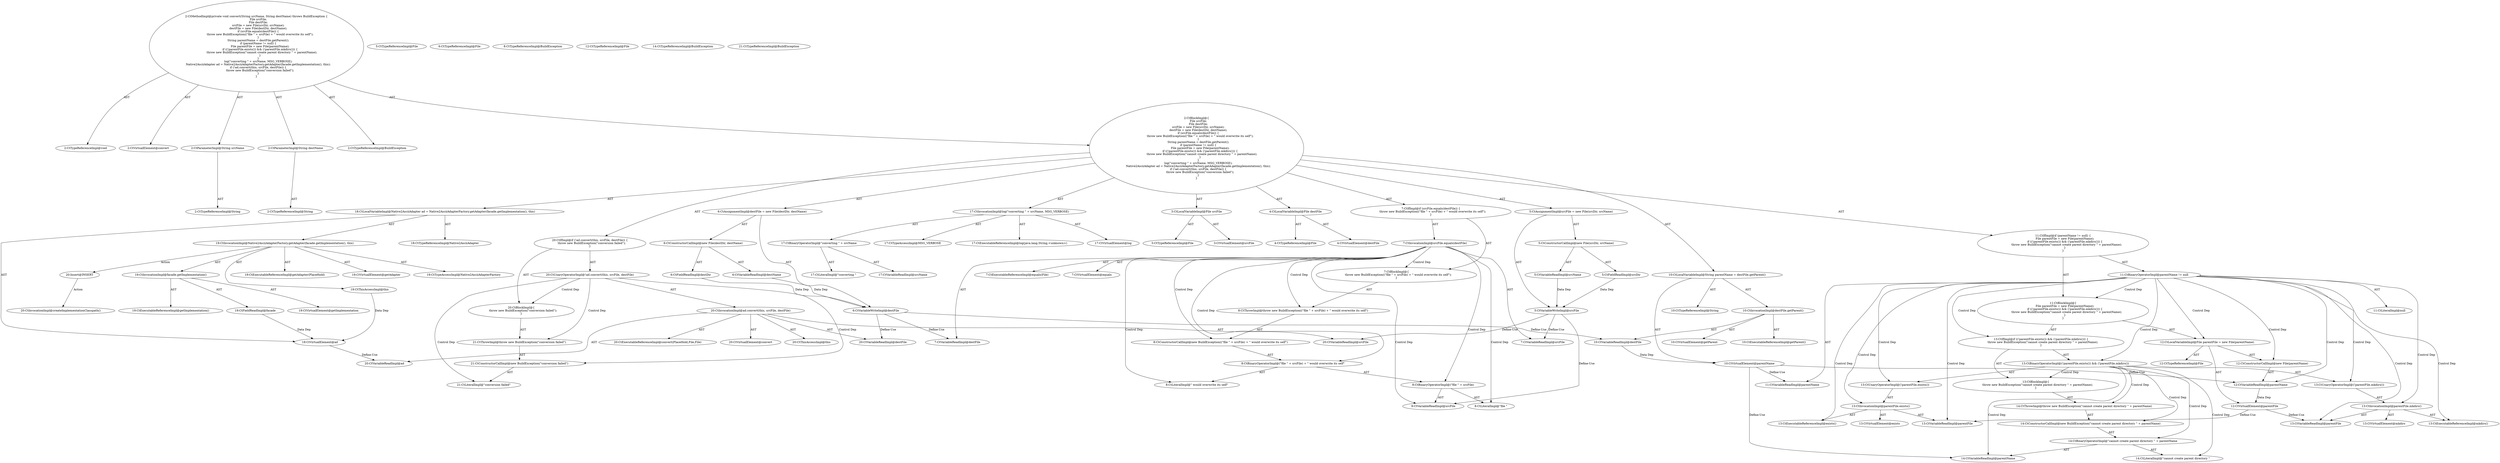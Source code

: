 digraph "convert#?,String,String" {
0 [label="2:CtTypeReferenceImpl@void" shape=ellipse]
1 [label="2:CtVirtualElement@convert" shape=ellipse]
2 [label="2:CtParameterImpl@String srcName" shape=ellipse]
3 [label="2:CtTypeReferenceImpl@String" shape=ellipse]
4 [label="2:CtParameterImpl@String destName" shape=ellipse]
5 [label="2:CtTypeReferenceImpl@String" shape=ellipse]
6 [label="2:CtTypeReferenceImpl@BuildException" shape=ellipse]
7 [label="3:CtTypeReferenceImpl@File" shape=ellipse]
8 [label="3:CtVirtualElement@srcFile" shape=ellipse]
9 [label="3:CtLocalVariableImpl@File srcFile" shape=ellipse]
10 [label="4:CtTypeReferenceImpl@File" shape=ellipse]
11 [label="4:CtVirtualElement@destFile" shape=ellipse]
12 [label="4:CtLocalVariableImpl@File destFile" shape=ellipse]
13 [label="5:CtVariableWriteImpl@srcFile" shape=ellipse]
14 [label="5:CtTypeReferenceImpl@File" shape=ellipse]
15 [label="5:CtFieldReadImpl@srcDir" shape=ellipse]
16 [label="5:CtVariableReadImpl@srcName" shape=ellipse]
17 [label="5:CtConstructorCallImpl@new File(srcDir, srcName)" shape=ellipse]
18 [label="5:CtAssignmentImpl@srcFile = new File(srcDir, srcName)" shape=ellipse]
19 [label="6:CtVariableWriteImpl@destFile" shape=ellipse]
20 [label="6:CtTypeReferenceImpl@File" shape=ellipse]
21 [label="6:CtFieldReadImpl@destDir" shape=ellipse]
22 [label="6:CtVariableReadImpl@destName" shape=ellipse]
23 [label="6:CtConstructorCallImpl@new File(destDir, destName)" shape=ellipse]
24 [label="6:CtAssignmentImpl@destFile = new File(destDir, destName)" shape=ellipse]
25 [label="7:CtExecutableReferenceImpl@equals(File)" shape=ellipse]
26 [label="7:CtVirtualElement@equals" shape=ellipse]
27 [label="7:CtVariableReadImpl@srcFile" shape=ellipse]
28 [label="7:CtVariableReadImpl@destFile" shape=ellipse]
29 [label="7:CtInvocationImpl@srcFile.equals(destFile)" shape=ellipse]
30 [label="8:CtTypeReferenceImpl@BuildException" shape=ellipse]
31 [label="8:CtLiteralImpl@\"file \"" shape=ellipse]
32 [label="8:CtVariableReadImpl@srcFile" shape=ellipse]
33 [label="8:CtBinaryOperatorImpl@(\"file \" + srcFile)" shape=ellipse]
34 [label="8:CtLiteralImpl@\" would overwrite its self\"" shape=ellipse]
35 [label="8:CtBinaryOperatorImpl@(\"file \" + srcFile) + \" would overwrite its self\"" shape=ellipse]
36 [label="8:CtConstructorCallImpl@new BuildException((\"file \" + srcFile) + \" would overwrite its self\")" shape=ellipse]
37 [label="8:CtThrowImpl@throw new BuildException((\"file \" + srcFile) + \" would overwrite its self\")" shape=ellipse]
38 [label="7:CtBlockImpl@\{
    throw new BuildException((\"file \" + srcFile) + \" would overwrite its self\");
\}" shape=ellipse]
39 [label="7:CtIfImpl@if (srcFile.equals(destFile)) \{
    throw new BuildException((\"file \" + srcFile) + \" would overwrite its self\");
\}" shape=ellipse]
40 [label="10:CtTypeReferenceImpl@String" shape=ellipse]
41 [label="10:CtExecutableReferenceImpl@getParent()" shape=ellipse]
42 [label="10:CtVirtualElement@getParent" shape=ellipse]
43 [label="10:CtVariableReadImpl@destFile" shape=ellipse]
44 [label="10:CtInvocationImpl@destFile.getParent()" shape=ellipse]
45 [label="10:CtVirtualElement@parentName" shape=ellipse]
46 [label="10:CtLocalVariableImpl@String parentName = destFile.getParent()" shape=ellipse]
47 [label="11:CtVariableReadImpl@parentName" shape=ellipse]
48 [label="11:CtLiteralImpl@null" shape=ellipse]
49 [label="11:CtBinaryOperatorImpl@parentName != null" shape=ellipse]
50 [label="12:CtTypeReferenceImpl@File" shape=ellipse]
51 [label="12:CtTypeReferenceImpl@File" shape=ellipse]
52 [label="12:CtVariableReadImpl@parentName" shape=ellipse]
53 [label="12:CtConstructorCallImpl@new File(parentName)" shape=ellipse]
54 [label="12:CtVirtualElement@parentFile" shape=ellipse]
55 [label="12:CtLocalVariableImpl@File parentFile = new File(parentName)" shape=ellipse]
56 [label="13:CtExecutableReferenceImpl@exists()" shape=ellipse]
57 [label="13:CtVirtualElement@exists" shape=ellipse]
58 [label="13:CtVariableReadImpl@parentFile" shape=ellipse]
59 [label="13:CtInvocationImpl@parentFile.exists()" shape=ellipse]
60 [label="13:CtUnaryOperatorImpl@(!parentFile.exists())" shape=ellipse]
61 [label="13:CtExecutableReferenceImpl@mkdirs()" shape=ellipse]
62 [label="13:CtVirtualElement@mkdirs" shape=ellipse]
63 [label="13:CtVariableReadImpl@parentFile" shape=ellipse]
64 [label="13:CtInvocationImpl@parentFile.mkdirs()" shape=ellipse]
65 [label="13:CtUnaryOperatorImpl@(!parentFile.mkdirs())" shape=ellipse]
66 [label="13:CtBinaryOperatorImpl@(!parentFile.exists()) && (!parentFile.mkdirs())" shape=ellipse]
67 [label="14:CtTypeReferenceImpl@BuildException" shape=ellipse]
68 [label="14:CtLiteralImpl@\"cannot create parent directory \"" shape=ellipse]
69 [label="14:CtVariableReadImpl@parentName" shape=ellipse]
70 [label="14:CtBinaryOperatorImpl@\"cannot create parent directory \" + parentName" shape=ellipse]
71 [label="14:CtConstructorCallImpl@new BuildException(\"cannot create parent directory \" + parentName)" shape=ellipse]
72 [label="14:CtThrowImpl@throw new BuildException(\"cannot create parent directory \" + parentName)" shape=ellipse]
73 [label="13:CtBlockImpl@\{
    throw new BuildException(\"cannot create parent directory \" + parentName);
\}" shape=ellipse]
74 [label="13:CtIfImpl@if ((!parentFile.exists()) && (!parentFile.mkdirs())) \{
    throw new BuildException(\"cannot create parent directory \" + parentName);
\}" shape=ellipse]
75 [label="11:CtBlockImpl@\{
    File parentFile = new File(parentName);
    if ((!parentFile.exists()) && (!parentFile.mkdirs())) \{
        throw new BuildException(\"cannot create parent directory \" + parentName);
    \}
\}" shape=ellipse]
76 [label="11:CtIfImpl@if (parentName != null) \{
    File parentFile = new File(parentName);
    if ((!parentFile.exists()) && (!parentFile.mkdirs())) \{
        throw new BuildException(\"cannot create parent directory \" + parentName);
    \}
\}" shape=ellipse]
77 [label="17:CtExecutableReferenceImpl@log(java.lang.String,<unknown>)" shape=ellipse]
78 [label="17:CtVirtualElement@log" shape=ellipse]
79 [label="17:CtLiteralImpl@\"converting \"" shape=ellipse]
80 [label="17:CtVariableReadImpl@srcName" shape=ellipse]
81 [label="17:CtBinaryOperatorImpl@\"converting \" + srcName" shape=ellipse]
82 [label="17:CtTypeAccessImpl@MSG_VERBOSE" shape=ellipse]
83 [label="17:CtInvocationImpl@log(\"converting \" + srcName, MSG_VERBOSE)" shape=ellipse]
84 [label="18:CtTypeReferenceImpl@Native2AsciiAdapter" shape=ellipse]
85 [label="19:CtExecutableReferenceImpl@getAdapter(PlaceHold)" shape=ellipse]
86 [label="19:CtVirtualElement@getAdapter" shape=ellipse]
87 [label="19:CtTypeAccessImpl@Native2AsciiAdapterFactory" shape=ellipse]
88 [label="19:CtExecutableReferenceImpl@getImplementation()" shape=ellipse]
89 [label="19:CtVirtualElement@getImplementation" shape=ellipse]
90 [label="19:CtFieldReadImpl@facade" shape=ellipse]
91 [label="19:CtInvocationImpl@facade.getImplementation()" shape=ellipse]
92 [label="19:CtThisAccessImpl@this" shape=ellipse]
93 [label="19:CtInvocationImpl@Native2AsciiAdapterFactory.getAdapter(facade.getImplementation(), this)" shape=ellipse]
94 [label="18:CtVirtualElement@ad" shape=ellipse]
95 [label="18:CtLocalVariableImpl@Native2AsciiAdapter ad = Native2AsciiAdapterFactory.getAdapter(facade.getImplementation(), this)" shape=ellipse]
96 [label="20:CtExecutableReferenceImpl@convert(PlaceHold,File,File)" shape=ellipse]
97 [label="20:CtVirtualElement@convert" shape=ellipse]
98 [label="20:CtVariableReadImpl@ad" shape=ellipse]
99 [label="20:CtThisAccessImpl@this" shape=ellipse]
100 [label="20:CtVariableReadImpl@srcFile" shape=ellipse]
101 [label="20:CtVariableReadImpl@destFile" shape=ellipse]
102 [label="20:CtInvocationImpl@ad.convert(this, srcFile, destFile)" shape=ellipse]
103 [label="20:CtUnaryOperatorImpl@!ad.convert(this, srcFile, destFile)" shape=ellipse]
104 [label="21:CtTypeReferenceImpl@BuildException" shape=ellipse]
105 [label="21:CtLiteralImpl@\"conversion failed\"" shape=ellipse]
106 [label="21:CtConstructorCallImpl@new BuildException(\"conversion failed\")" shape=ellipse]
107 [label="21:CtThrowImpl@throw new BuildException(\"conversion failed\")" shape=ellipse]
108 [label="20:CtBlockImpl@\{
    throw new BuildException(\"conversion failed\");
\}" shape=ellipse]
109 [label="20:CtIfImpl@if (!ad.convert(this, srcFile, destFile)) \{
    throw new BuildException(\"conversion failed\");
\}" shape=ellipse]
110 [label="2:CtBlockImpl@\{
    File srcFile;
    File destFile;
    srcFile = new File(srcDir, srcName);
    destFile = new File(destDir, destName);
    if (srcFile.equals(destFile)) \{
        throw new BuildException((\"file \" + srcFile) + \" would overwrite its self\");
    \}
    String parentName = destFile.getParent();
    if (parentName != null) \{
        File parentFile = new File(parentName);
        if ((!parentFile.exists()) && (!parentFile.mkdirs())) \{
            throw new BuildException(\"cannot create parent directory \" + parentName);
        \}
    \}
    log(\"converting \" + srcName, MSG_VERBOSE);
    Native2AsciiAdapter ad = Native2AsciiAdapterFactory.getAdapter(facade.getImplementation(), this);
    if (!ad.convert(this, srcFile, destFile)) \{
        throw new BuildException(\"conversion failed\");
    \}
\}" shape=ellipse]
111 [label="2:CtMethodImpl@private void convert(String srcName, String destName) throws BuildException \{
    File srcFile;
    File destFile;
    srcFile = new File(srcDir, srcName);
    destFile = new File(destDir, destName);
    if (srcFile.equals(destFile)) \{
        throw new BuildException((\"file \" + srcFile) + \" would overwrite its self\");
    \}
    String parentName = destFile.getParent();
    if (parentName != null) \{
        File parentFile = new File(parentName);
        if ((!parentFile.exists()) && (!parentFile.mkdirs())) \{
            throw new BuildException(\"cannot create parent directory \" + parentName);
        \}
    \}
    log(\"converting \" + srcName, MSG_VERBOSE);
    Native2AsciiAdapter ad = Native2AsciiAdapterFactory.getAdapter(facade.getImplementation(), this);
    if (!ad.convert(this, srcFile, destFile)) \{
        throw new BuildException(\"conversion failed\");
    \}
\}" shape=ellipse]
112 [label="20:Insert@INSERT" shape=ellipse]
113 [label="20:CtInvocationImpl@createImplementationClasspath()" shape=ellipse]
2 -> 3 [label="AST"];
4 -> 5 [label="AST"];
9 -> 8 [label="AST"];
9 -> 7 [label="AST"];
12 -> 11 [label="AST"];
12 -> 10 [label="AST"];
13 -> 27 [label="Define-Use"];
13 -> 32 [label="Define-Use"];
13 -> 100 [label="Define-Use"];
15 -> 13 [label="Data Dep"];
16 -> 13 [label="Data Dep"];
17 -> 15 [label="AST"];
17 -> 16 [label="AST"];
18 -> 13 [label="AST"];
18 -> 17 [label="AST"];
19 -> 28 [label="Define-Use"];
19 -> 43 [label="Define-Use"];
19 -> 101 [label="Define-Use"];
21 -> 19 [label="Data Dep"];
22 -> 19 [label="Data Dep"];
23 -> 21 [label="AST"];
23 -> 22 [label="AST"];
24 -> 19 [label="AST"];
24 -> 23 [label="AST"];
29 -> 26 [label="AST"];
29 -> 27 [label="AST"];
29 -> 25 [label="AST"];
29 -> 28 [label="AST"];
29 -> 38 [label="Control Dep"];
29 -> 37 [label="Control Dep"];
29 -> 36 [label="Control Dep"];
29 -> 35 [label="Control Dep"];
29 -> 33 [label="Control Dep"];
29 -> 31 [label="Control Dep"];
29 -> 32 [label="Control Dep"];
29 -> 34 [label="Control Dep"];
33 -> 31 [label="AST"];
33 -> 32 [label="AST"];
35 -> 33 [label="AST"];
35 -> 34 [label="AST"];
36 -> 35 [label="AST"];
37 -> 36 [label="AST"];
38 -> 37 [label="AST"];
39 -> 29 [label="AST"];
39 -> 38 [label="AST"];
43 -> 45 [label="Data Dep"];
44 -> 42 [label="AST"];
44 -> 43 [label="AST"];
44 -> 41 [label="AST"];
45 -> 47 [label="Define-Use"];
45 -> 52 [label="Define-Use"];
45 -> 69 [label="Define-Use"];
46 -> 45 [label="AST"];
46 -> 40 [label="AST"];
46 -> 44 [label="AST"];
49 -> 47 [label="AST"];
49 -> 48 [label="AST"];
49 -> 75 [label="Control Dep"];
49 -> 55 [label="Control Dep"];
49 -> 53 [label="Control Dep"];
49 -> 52 [label="Control Dep"];
49 -> 74 [label="Control Dep"];
49 -> 66 [label="Control Dep"];
49 -> 60 [label="Control Dep"];
49 -> 59 [label="Control Dep"];
49 -> 56 [label="Control Dep"];
49 -> 58 [label="Control Dep"];
49 -> 65 [label="Control Dep"];
49 -> 64 [label="Control Dep"];
49 -> 61 [label="Control Dep"];
49 -> 63 [label="Control Dep"];
52 -> 54 [label="Data Dep"];
53 -> 52 [label="AST"];
54 -> 58 [label="Define-Use"];
54 -> 63 [label="Define-Use"];
55 -> 54 [label="AST"];
55 -> 50 [label="AST"];
55 -> 53 [label="AST"];
59 -> 57 [label="AST"];
59 -> 58 [label="AST"];
59 -> 56 [label="AST"];
60 -> 59 [label="AST"];
64 -> 62 [label="AST"];
64 -> 63 [label="AST"];
64 -> 61 [label="AST"];
65 -> 64 [label="AST"];
66 -> 60 [label="AST"];
66 -> 65 [label="AST"];
66 -> 73 [label="Control Dep"];
66 -> 72 [label="Control Dep"];
66 -> 71 [label="Control Dep"];
66 -> 70 [label="Control Dep"];
66 -> 68 [label="Control Dep"];
66 -> 69 [label="Control Dep"];
70 -> 68 [label="AST"];
70 -> 69 [label="AST"];
71 -> 70 [label="AST"];
72 -> 71 [label="AST"];
73 -> 72 [label="AST"];
74 -> 66 [label="AST"];
74 -> 73 [label="AST"];
75 -> 55 [label="AST"];
75 -> 74 [label="AST"];
76 -> 49 [label="AST"];
76 -> 75 [label="AST"];
81 -> 79 [label="AST"];
81 -> 80 [label="AST"];
83 -> 78 [label="AST"];
83 -> 77 [label="AST"];
83 -> 81 [label="AST"];
83 -> 82 [label="AST"];
90 -> 94 [label="Data Dep"];
91 -> 89 [label="AST"];
91 -> 90 [label="AST"];
91 -> 88 [label="AST"];
92 -> 94 [label="Data Dep"];
93 -> 86 [label="AST"];
93 -> 87 [label="AST"];
93 -> 85 [label="AST"];
93 -> 91 [label="AST"];
93 -> 92 [label="AST"];
93 -> 112 [label="Action"];
94 -> 98 [label="Define-Use"];
95 -> 94 [label="AST"];
95 -> 84 [label="AST"];
95 -> 93 [label="AST"];
102 -> 97 [label="AST"];
102 -> 98 [label="AST"];
102 -> 96 [label="AST"];
102 -> 99 [label="AST"];
102 -> 100 [label="AST"];
102 -> 101 [label="AST"];
103 -> 102 [label="AST"];
103 -> 108 [label="Control Dep"];
103 -> 107 [label="Control Dep"];
103 -> 106 [label="Control Dep"];
103 -> 105 [label="Control Dep"];
106 -> 105 [label="AST"];
107 -> 106 [label="AST"];
108 -> 107 [label="AST"];
109 -> 103 [label="AST"];
109 -> 108 [label="AST"];
110 -> 9 [label="AST"];
110 -> 12 [label="AST"];
110 -> 18 [label="AST"];
110 -> 24 [label="AST"];
110 -> 39 [label="AST"];
110 -> 46 [label="AST"];
110 -> 76 [label="AST"];
110 -> 83 [label="AST"];
110 -> 95 [label="AST"];
110 -> 109 [label="AST"];
111 -> 1 [label="AST"];
111 -> 0 [label="AST"];
111 -> 2 [label="AST"];
111 -> 4 [label="AST"];
111 -> 6 [label="AST"];
111 -> 110 [label="AST"];
112 -> 113 [label="Action"];
}